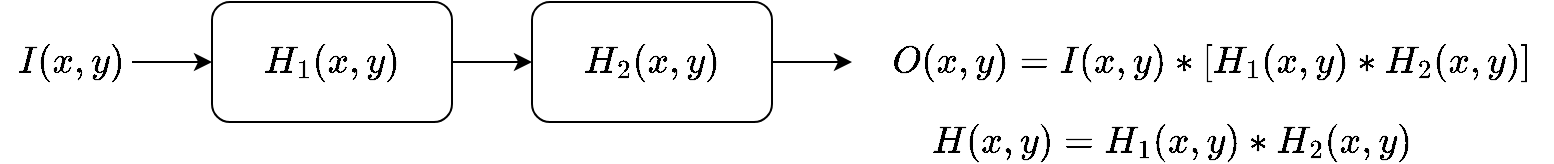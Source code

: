 <mxfile version="14.9.6" type="device"><diagram id="HeXQMbvYwjQsjCOADIU4" name="Page-1"><mxGraphModel dx="942" dy="679" grid="1" gridSize="10" guides="1" tooltips="1" connect="1" arrows="1" fold="1" page="1" pageScale="1" pageWidth="850" pageHeight="1100" math="1" shadow="0"><root><mxCell id="0"/><mxCell id="1" parent="0"/><mxCell id="P_E8E1iQJRe-EL7XZ0Bz-1" style="edgeStyle=orthogonalEdgeStyle;rounded=0;orthogonalLoop=1;jettySize=auto;html=1;exitX=1;exitY=0.5;exitDx=0;exitDy=0;" parent="1" source="5T4RYWs5xhKSzayYyQIA-1" target="5T4RYWs5xhKSzayYyQIA-2" edge="1"><mxGeometry relative="1" as="geometry"/></mxCell><mxCell id="5T4RYWs5xhKSzayYyQIA-1" value="$$H_1(x,y)$$" style="rounded=1;whiteSpace=wrap;html=1;fontSize=16;" parent="1" vertex="1"><mxGeometry x="120" y="130" width="120" height="60" as="geometry"/></mxCell><mxCell id="5T4RYWs5xhKSzayYyQIA-2" value="$$H_2(x,y)$$" style="rounded=1;whiteSpace=wrap;html=1;fontSize=16;" parent="1" vertex="1"><mxGeometry x="280" y="130" width="120" height="60" as="geometry"/></mxCell><mxCell id="5T4RYWs5xhKSzayYyQIA-6" style="edgeStyle=orthogonalEdgeStyle;rounded=0;orthogonalLoop=1;jettySize=auto;html=1;fontSize=20;" parent="1" source="5T4RYWs5xhKSzayYyQIA-2" edge="1"><mxGeometry relative="1" as="geometry"><mxPoint x="440" y="160" as="targetPoint"/><mxPoint x="400" y="160" as="sourcePoint"/></mxGeometry></mxCell><mxCell id="5T4RYWs5xhKSzayYyQIA-12" value="" style="endArrow=classic;html=1;fontSize=20;" parent="1" target="5T4RYWs5xhKSzayYyQIA-1" edge="1"><mxGeometry width="50" height="50" relative="1" as="geometry"><mxPoint x="80" y="160" as="sourcePoint"/><mxPoint x="120" y="159.5" as="targetPoint"/></mxGeometry></mxCell><mxCell id="5T4RYWs5xhKSzayYyQIA-13" value="$$I(x,y)$$" style="text;html=1;strokeColor=none;fillColor=none;align=center;verticalAlign=middle;whiteSpace=wrap;rounded=0;fontSize=16;" parent="1" vertex="1"><mxGeometry x="30" y="150" width="40" height="20" as="geometry"/></mxCell><mxCell id="5T4RYWs5xhKSzayYyQIA-14" value="$$O(x,y) = I(x,y)*[H_1(x,y) * H_2(x,y)]$$" style="text;html=1;strokeColor=none;fillColor=none;align=center;verticalAlign=middle;whiteSpace=wrap;rounded=0;fontSize=16;" parent="1" vertex="1"><mxGeometry x="450" y="150" width="340" height="20" as="geometry"/></mxCell><mxCell id="5T4RYWs5xhKSzayYyQIA-15" value="$$H(x,y) = H_1(x,y) * H_2(x,y)$$" style="text;html=1;strokeColor=none;fillColor=none;align=center;verticalAlign=middle;whiteSpace=wrap;rounded=0;fontSize=16;" parent="1" vertex="1"><mxGeometry x="460" y="190" width="280" height="20" as="geometry"/></mxCell></root></mxGraphModel></diagram></mxfile>